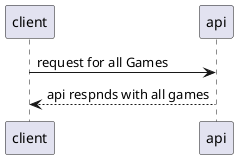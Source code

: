 @startuml



client -> api: request for all Games
api --> client : api respnds with all games


@enduml
@startuml
    client -> api: request for all Games
    api --> client : api respnds with all api tables in diffrent tables
    client -> api : Add a item to the table
    api --> client : respondes with an error or nothing
    client -> api : Update a item to the table
    api --> client : respondes with an error or nothing
    client -> api : delete a item to the table
    api --> client : respondes with an error or nothing
@enduml